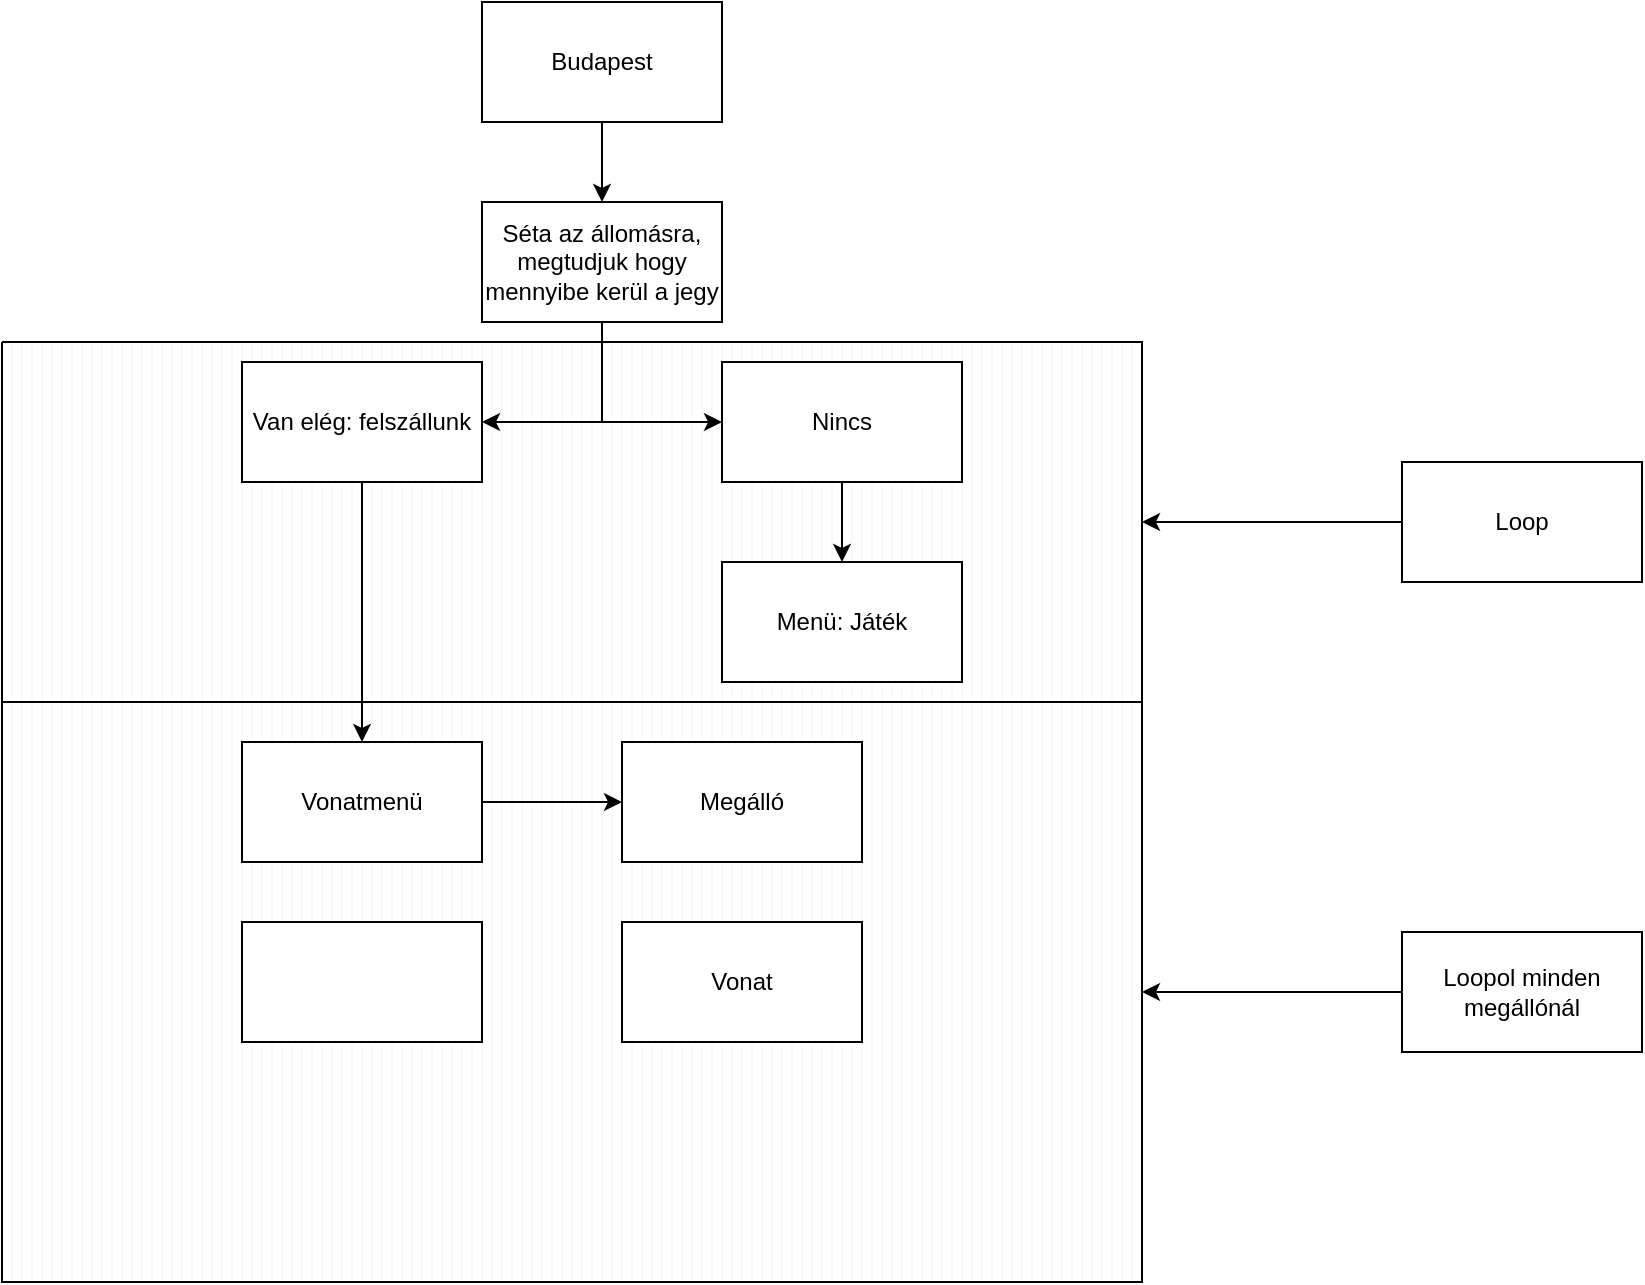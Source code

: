 <mxfile version="22.0.4" type="github">
  <diagram name="1 oldal" id="HCi74r8AC1qW8FaivY9Q">
    <mxGraphModel dx="1434" dy="790" grid="1" gridSize="10" guides="1" tooltips="1" connect="1" arrows="1" fold="1" page="1" pageScale="1" pageWidth="10000" pageHeight="10000" math="0" shadow="0">
      <root>
        <mxCell id="0" />
        <mxCell id="1" parent="0" />
        <mxCell id="O21lmYaWEhnW11hVJFyw-5" value="" style="verticalLabelPosition=bottom;verticalAlign=top;html=1;shape=mxgraph.basic.patternFillRect;fillStyle=vert;step=5;fillStrokeWidth=0.2;fillStrokeColor=#dddddd;fillColor=none;" vertex="1" parent="1">
          <mxGeometry x="390" y="340" width="570" height="180" as="geometry" />
        </mxCell>
        <mxCell id="O21lmYaWEhnW11hVJFyw-4" value="" style="verticalLabelPosition=bottom;verticalAlign=top;html=1;shape=mxgraph.basic.patternFillRect;fillStyle=vert;step=5;fillStrokeWidth=0.2;fillStrokeColor=#dddddd;fillColor=none;" vertex="1" parent="1">
          <mxGeometry x="390" y="520" width="570" height="290" as="geometry" />
        </mxCell>
        <mxCell id="BgKfAN9wwZw_LsV1WhNB-7" style="edgeStyle=orthogonalEdgeStyle;rounded=0;orthogonalLoop=1;jettySize=auto;html=1;exitX=0.5;exitY=1;exitDx=0;exitDy=0;entryX=0.5;entryY=0;entryDx=0;entryDy=0;" parent="1" source="BgKfAN9wwZw_LsV1WhNB-5" target="BgKfAN9wwZw_LsV1WhNB-6" edge="1">
          <mxGeometry relative="1" as="geometry" />
        </mxCell>
        <mxCell id="BgKfAN9wwZw_LsV1WhNB-5" value="Budapest" style="rounded=0;whiteSpace=wrap;html=1;" parent="1" vertex="1">
          <mxGeometry x="630" y="170" width="120" height="60" as="geometry" />
        </mxCell>
        <mxCell id="BgKfAN9wwZw_LsV1WhNB-12" style="edgeStyle=orthogonalEdgeStyle;rounded=0;orthogonalLoop=1;jettySize=auto;html=1;entryX=1;entryY=0.5;entryDx=0;entryDy=0;" parent="1" source="BgKfAN9wwZw_LsV1WhNB-6" target="BgKfAN9wwZw_LsV1WhNB-10" edge="1">
          <mxGeometry relative="1" as="geometry" />
        </mxCell>
        <mxCell id="BgKfAN9wwZw_LsV1WhNB-13" style="edgeStyle=orthogonalEdgeStyle;rounded=0;orthogonalLoop=1;jettySize=auto;html=1;exitX=0.5;exitY=1;exitDx=0;exitDy=0;entryX=0;entryY=0.5;entryDx=0;entryDy=0;" parent="1" source="BgKfAN9wwZw_LsV1WhNB-6" target="BgKfAN9wwZw_LsV1WhNB-11" edge="1">
          <mxGeometry relative="1" as="geometry" />
        </mxCell>
        <mxCell id="BgKfAN9wwZw_LsV1WhNB-6" value="Séta az állomásra,&lt;br&gt;megtudjuk hogy mennyibe kerül a jegy" style="rounded=0;whiteSpace=wrap;html=1;" parent="1" vertex="1">
          <mxGeometry x="630" y="270" width="120" height="60" as="geometry" />
        </mxCell>
        <mxCell id="BgKfAN9wwZw_LsV1WhNB-19" style="edgeStyle=orthogonalEdgeStyle;rounded=0;orthogonalLoop=1;jettySize=auto;html=1;exitX=0.5;exitY=1;exitDx=0;exitDy=0;entryX=0.5;entryY=0;entryDx=0;entryDy=0;" parent="1" source="BgKfAN9wwZw_LsV1WhNB-10" target="BgKfAN9wwZw_LsV1WhNB-18" edge="1">
          <mxGeometry relative="1" as="geometry" />
        </mxCell>
        <mxCell id="BgKfAN9wwZw_LsV1WhNB-10" value="Van elég: felszállunk" style="rounded=0;whiteSpace=wrap;html=1;" parent="1" vertex="1">
          <mxGeometry x="510" y="350" width="120" height="60" as="geometry" />
        </mxCell>
        <mxCell id="BgKfAN9wwZw_LsV1WhNB-30" style="edgeStyle=orthogonalEdgeStyle;rounded=0;orthogonalLoop=1;jettySize=auto;html=1;exitX=0.5;exitY=1;exitDx=0;exitDy=0;entryX=0.5;entryY=0;entryDx=0;entryDy=0;" parent="1" source="BgKfAN9wwZw_LsV1WhNB-11" target="BgKfAN9wwZw_LsV1WhNB-29" edge="1">
          <mxGeometry relative="1" as="geometry" />
        </mxCell>
        <mxCell id="BgKfAN9wwZw_LsV1WhNB-11" value="Nincs" style="rounded=0;whiteSpace=wrap;html=1;" parent="1" vertex="1">
          <mxGeometry x="750" y="350" width="120" height="60" as="geometry" />
        </mxCell>
        <mxCell id="BgKfAN9wwZw_LsV1WhNB-21" style="edgeStyle=orthogonalEdgeStyle;rounded=0;orthogonalLoop=1;jettySize=auto;html=1;entryX=0;entryY=0.5;entryDx=0;entryDy=0;" parent="1" source="BgKfAN9wwZw_LsV1WhNB-18" target="BgKfAN9wwZw_LsV1WhNB-20" edge="1">
          <mxGeometry relative="1" as="geometry" />
        </mxCell>
        <mxCell id="BgKfAN9wwZw_LsV1WhNB-18" value="Vonatmenü" style="rounded=0;whiteSpace=wrap;html=1;" parent="1" vertex="1">
          <mxGeometry x="510" y="540" width="120" height="60" as="geometry" />
        </mxCell>
        <mxCell id="BgKfAN9wwZw_LsV1WhNB-20" value="Megálló" style="rounded=0;whiteSpace=wrap;html=1;" parent="1" vertex="1">
          <mxGeometry x="700" y="540" width="120" height="60" as="geometry" />
        </mxCell>
        <mxCell id="BgKfAN9wwZw_LsV1WhNB-29" value="Menü: Játék" style="rounded=0;whiteSpace=wrap;html=1;" parent="1" vertex="1">
          <mxGeometry x="750" y="450" width="120" height="60" as="geometry" />
        </mxCell>
        <mxCell id="O21lmYaWEhnW11hVJFyw-6" value="Loop" style="rounded=0;whiteSpace=wrap;html=1;" vertex="1" parent="1">
          <mxGeometry x="1090" y="400" width="120" height="60" as="geometry" />
        </mxCell>
        <mxCell id="O21lmYaWEhnW11hVJFyw-7" value="Loopol minden megállónál" style="rounded=0;whiteSpace=wrap;html=1;" vertex="1" parent="1">
          <mxGeometry x="1090" y="635" width="120" height="60" as="geometry" />
        </mxCell>
        <mxCell id="O21lmYaWEhnW11hVJFyw-8" style="edgeStyle=orthogonalEdgeStyle;rounded=0;orthogonalLoop=1;jettySize=auto;html=1;exitX=0;exitY=0.5;exitDx=0;exitDy=0;entryX=1;entryY=0.5;entryDx=0;entryDy=0;entryPerimeter=0;" edge="1" parent="1" source="O21lmYaWEhnW11hVJFyw-6" target="O21lmYaWEhnW11hVJFyw-5">
          <mxGeometry relative="1" as="geometry" />
        </mxCell>
        <mxCell id="O21lmYaWEhnW11hVJFyw-9" style="edgeStyle=orthogonalEdgeStyle;rounded=0;orthogonalLoop=1;jettySize=auto;html=1;exitX=0;exitY=0.5;exitDx=0;exitDy=0;entryX=1;entryY=0.5;entryDx=0;entryDy=0;entryPerimeter=0;" edge="1" parent="1" source="O21lmYaWEhnW11hVJFyw-7" target="O21lmYaWEhnW11hVJFyw-4">
          <mxGeometry relative="1" as="geometry" />
        </mxCell>
        <mxCell id="O21lmYaWEhnW11hVJFyw-11" value="Vonat" style="rounded=0;whiteSpace=wrap;html=1;" vertex="1" parent="1">
          <mxGeometry x="700" y="630" width="120" height="60" as="geometry" />
        </mxCell>
        <mxCell id="O21lmYaWEhnW11hVJFyw-12" value="" style="rounded=0;whiteSpace=wrap;html=1;" vertex="1" parent="1">
          <mxGeometry x="510" y="630" width="120" height="60" as="geometry" />
        </mxCell>
      </root>
    </mxGraphModel>
  </diagram>
</mxfile>
